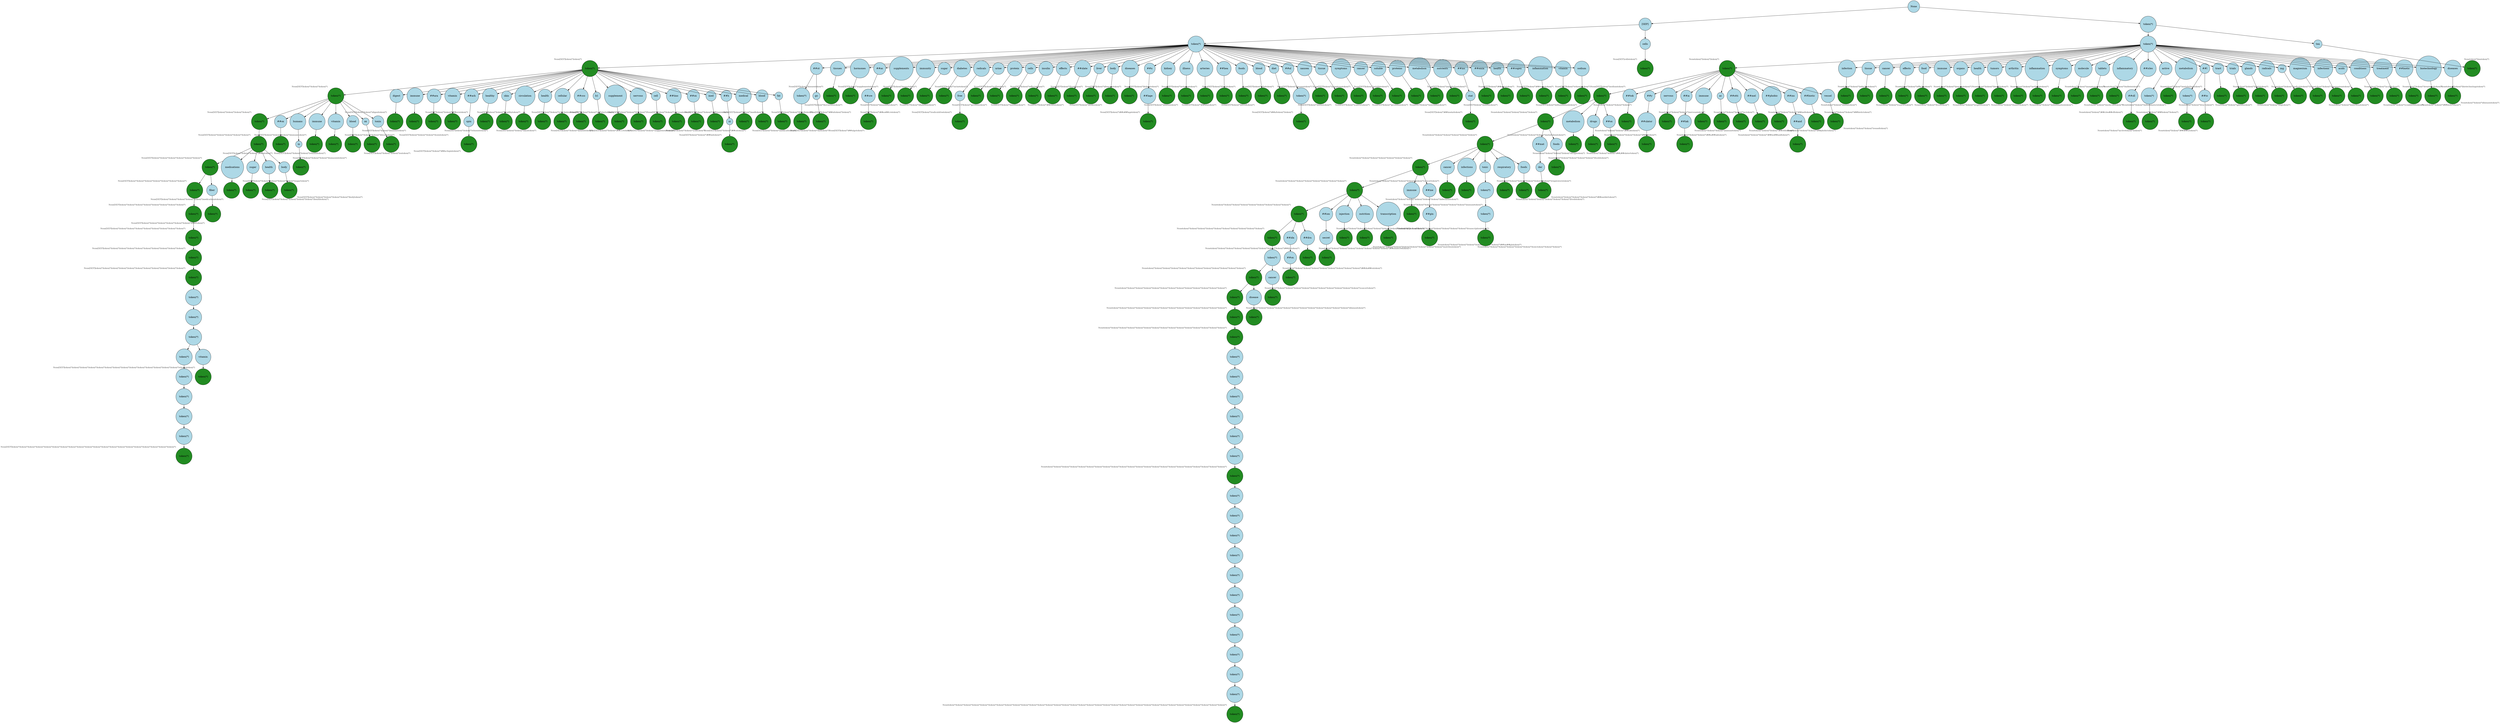 digraph {
graph [
  nodesep=0.25,
  ranksep=0.3,
  splines=line
];
node [
  style=filled,
  fillcolor=lightblue,
  shape=circle
];
edge [
  arrowsize=0.8,
  color=black
];

140327602279248 [
  label="None"
];
140330620810416 [
  label="[SEP]"
];
140330620802480 [
  label="token(*)"
];
140336317104336 [
  label="token(*)"
  xlabel=<<FONT COLOR="grey25" POINT-SIZE="12">None[SEP]token(*)token(*)</FONT>>
  fillcolor="forestgreen"
  color="black"
];
140331952672720 [
  label="token(*)"
  xlabel=<<FONT COLOR="grey25" POINT-SIZE="12">None[SEP]token(*)token(*)token(*)</FONT>>
  fillcolor="forestgreen"
  color="black"
];
140320522258064 [
  label="token(*)"
  xlabel=<<FONT COLOR="grey25" POINT-SIZE="12">None[SEP]token(*)token(*)token(*)token(*)</FONT>>
  fillcolor="forestgreen"
  color="black"
];
140320522257488 [
  label="token(*)"
  xlabel=<<FONT COLOR="grey25" POINT-SIZE="12">None[SEP]token(*)token(*)token(*)token(*)token(*)</FONT>>
  fillcolor="forestgreen"
  color="black"
];
140320523744656 [
  label="token(*)"
  xlabel=<<FONT COLOR="grey25" POINT-SIZE="12">None[SEP]token(*)token(*)token(*)token(*)token(*)token(*)</FONT>>
  fillcolor="forestgreen"
  color="black"
];
140320523744096 [
  label="token(*)"
  xlabel=<<FONT COLOR="grey25" POINT-SIZE="12">None[SEP]token(*)token(*)token(*)token(*)token(*)token(*)token(*)</FONT>>
  fillcolor="forestgreen"
  color="black"
];
140320523143600 [
  label="token(*)"
  xlabel=<<FONT COLOR="grey25" POINT-SIZE="12">None[SEP]token(*)token(*)token(*)token(*)token(*)token(*)token(*)token(*)</FONT>>
  fillcolor="forestgreen"
  color="black"
];
140320523143088 [
  label="token(*)"
  xlabel=<<FONT COLOR="grey25" POINT-SIZE="12">None[SEP]token(*)token(*)token(*)token(*)token(*)token(*)token(*)token(*)token(*)</FONT>>
  fillcolor="forestgreen"
  color="black"
];
140320522351888 [
  label="token(*)"
  xlabel=<<FONT COLOR="grey25" POINT-SIZE="12">None[SEP]token(*)token(*)token(*)token(*)token(*)token(*)token(*)token(*)token(*)token(*)</FONT>>
  fillcolor="forestgreen"
  color="black"
];
140320522351744 [
  label="token(*)"
  xlabel=<<FONT COLOR="grey25" POINT-SIZE="12">None[SEP]token(*)token(*)token(*)token(*)token(*)token(*)token(*)token(*)token(*)token(*)token(*)</FONT>>
  fillcolor="forestgreen"
  color="black"
];
140336316847632 [
  label="token(*)"
];
140320523625744 [
  label="token(*)"
];
140336313114928 [
  label="token(*)"
];
140336313108768 [
  label="token(*)"
];
140336317807664 [
  label="token(*)"
];
140336317806128 [
  label="token(*)"
];
140336318330320 [
  label="token(*)"
];
140336318332608 [
  label="token(*)"
];
140336182821136 [
  label="token(*)"
  xlabel=<<FONT COLOR="grey25" POINT-SIZE="12">None[SEP]token(*)token(*)token(*)token(*)token(*)token(*)token(*)token(*)token(*)token(*)token(*)token(*)token(*)token(*)token(*)token(*)token(*)token(*)token(*)token(*)</FONT>>
  fillcolor="forestgreen"
  color="black"
];
140336313113344 [
  label="vitamin"
];
140336317804400 [
  label="token(*)"
  xlabel=<<FONT COLOR="grey25" POINT-SIZE="12">None[SEP]token(*)token(*)token(*)token(*)token(*)token(*)token(*)token(*)token(*)token(*)token(*)token(*)token(*)token(*)vitamintoken(*)</FONT>>
  fillcolor="forestgreen"
  color="black"
];
140320523744544 [
  label="fiber"
];
140320523744432 [
  label="token(*)"
  xlabel=<<FONT COLOR="grey25" POINT-SIZE="12">None[SEP]token(*)token(*)token(*)token(*)token(*)token(*)fibertoken(*)</FONT>>
  fillcolor="forestgreen"
  color="black"
];
140320523744208 [
  label="medications"
];
140320523744320 [
  label="token(*)"
  xlabel=<<FONT COLOR="grey25" POINT-SIZE="12">None[SEP]token(*)token(*)token(*)token(*)token(*)medicationstoken(*)</FONT>>
  fillcolor="forestgreen"
  color="black"
];
140320522262192 [
  label="sugar"
];
140320523742080 [
  label="token(*)"
  xlabel=<<FONT COLOR="grey25" POINT-SIZE="12">None[SEP]token(*)token(*)token(*)token(*)token(*)sugartoken(*)</FONT>>
  fillcolor="forestgreen"
  color="black"
];
140320522261904 [
  label="health"
];
140320523742192 [
  label="token(*)"
  xlabel=<<FONT COLOR="grey25" POINT-SIZE="12">None[SEP]token(*)token(*)token(*)token(*)token(*)healthtoken(*)</FONT>>
  fillcolor="forestgreen"
  color="black"
];
140320522259504 [
  label="body"
];
140320523742304 [
  label="token(*)"
  xlabel=<<FONT COLOR="grey25" POINT-SIZE="12">None[SEP]token(*)token(*)token(*)token(*)token(*)bodytoken(*)</FONT>>
  fillcolor="forestgreen"
  color="black"
];
140331952675120 [
  label="##ox"
];
140320524106992 [
  label="token(*)"
  xlabel=<<FONT COLOR="grey25" POINT-SIZE="12">None[SEP]token(*)token(*)token(*)##oxtoken(*)</FONT>>
  fillcolor="forestgreen"
  color="black"
];
140331952674800 [
  label="humans"
];
140320524106896 [
  label="in"
];
140320524106800 [
  label="token(*)"
  xlabel=<<FONT COLOR="grey25" POINT-SIZE="12">None[SEP]token(*)token(*)token(*)humansintoken(*)</FONT>>
  fillcolor="forestgreen"
  color="black"
];
140331952684880 [
  label="immune"
];
140320524106704 [
  label="token(*)"
  xlabel=<<FONT COLOR="grey25" POINT-SIZE="12">None[SEP]token(*)token(*)token(*)immunetoken(*)</FONT>>
  fillcolor="forestgreen"
  color="black"
];
140320524103824 [
  label="vitamin"
];
140320524106608 [
  label="token(*)"
  xlabel=<<FONT COLOR="grey25" POINT-SIZE="12">None[SEP]token(*)token(*)token(*)vitamintoken(*)</FONT>>
  fillcolor="forestgreen"
  color="black"
];
140331952673680 [
  label="blood"
];
140320524102960 [
  label="token(*)"
  xlabel=<<FONT COLOR="grey25" POINT-SIZE="12">None[SEP]token(*)token(*)token(*)bloodtoken(*)</FONT>>
  fillcolor="forestgreen"
  color="black"
];
140331952676400 [
  label="ox"
];
140320524104688 [
  label="token(*)"
  xlabel=<<FONT COLOR="grey25" POINT-SIZE="12">None[SEP]token(*)token(*)token(*)oxtoken(*)</FONT>>
  fillcolor="forestgreen"
  color="black"
];
140331952669200 [
  label="toxin"
];
140320524106416 [
  label="token(*)"
  xlabel=<<FONT COLOR="grey25" POINT-SIZE="12">None[SEP]token(*)token(*)token(*)toxintoken(*)</FONT>>
  fillcolor="forestgreen"
  color="black"
];
140331952673200 [
  label="digest"
];
140331952672640 [
  label="token(*)"
  xlabel=<<FONT COLOR="grey25" POINT-SIZE="12">None[SEP]token(*)token(*)digesttoken(*)</FONT>>
  fillcolor="forestgreen"
  color="black"
];
140331952678720 [
  label="immune"
];
140331952669760 [
  label="token(*)"
  xlabel=<<FONT COLOR="grey25" POINT-SIZE="12">None[SEP]token(*)token(*)immunetoken(*)</FONT>>
  fillcolor="forestgreen"
  color="black"
];
140331952671840 [
  label="##ara"
];
140331952677760 [
  label="token(*)"
  xlabel=<<FONT COLOR="grey25" POINT-SIZE="12">None[SEP]token(*)token(*)##aratoken(*)</FONT>>
  fillcolor="forestgreen"
  color="black"
];
140331952670480 [
  label="vitamin"
];
140320524104784 [
  label="token(*)"
  xlabel=<<FONT COLOR="grey25" POINT-SIZE="12">None[SEP]token(*)token(*)vitamintoken(*)</FONT>>
  fillcolor="forestgreen"
  color="black"
];
140331952681120 [
  label="##ach"
];
140331952675920 [
  label="spin"
];
140320524091824 [
  label="token(*)"
  xlabel=<<FONT COLOR="grey25" POINT-SIZE="12">None[SEP]token(*)token(*)##achspintoken(*)</FONT>>
  fillcolor="forestgreen"
  color="black"
];
140331952669680 [
  label="healthy"
];
140320524092016 [
  label="token(*)"
  xlabel=<<FONT COLOR="grey25" POINT-SIZE="12">None[SEP]token(*)token(*)healthytoken(*)</FONT>>
  fillcolor="forestgreen"
  color="black"
];
140331952677360 [
  label="skin"
];
140331952671600 [
  label="token(*)"
  xlabel=<<FONT COLOR="grey25" POINT-SIZE="12">None[SEP]token(*)token(*)skintoken(*)</FONT>>
  fillcolor="forestgreen"
  color="black"
];
140331952682320 [
  label="circulation"
];
140320524103632 [
  label="token(*)"
  xlabel=<<FONT COLOR="grey25" POINT-SIZE="12">None[SEP]token(*)token(*)circulationtoken(*)</FONT>>
  fillcolor="forestgreen"
  color="black"
];
140331952684320 [
  label="health"
];
140331952676960 [
  label="token(*)"
  xlabel=<<FONT COLOR="grey25" POINT-SIZE="12">None[SEP]token(*)token(*)healthtoken(*)</FONT>>
  fillcolor="forestgreen"
  color="black"
];
140331952680880 [
  label="cellular"
];
140320524104880 [
  label="token(*)"
  xlabel=<<FONT COLOR="grey25" POINT-SIZE="12">None[SEP]token(*)token(*)cellulartoken(*)</FONT>>
  fillcolor="forestgreen"
  color="black"
];
140331952681200 [
  label="##cco"
];
140331952681440 [
  label="token(*)"
  xlabel=<<FONT COLOR="grey25" POINT-SIZE="12">None[SEP]token(*)token(*)##ccotoken(*)</FONT>>
  fillcolor="forestgreen"
  color="black"
];
140331952684560 [
  label="b1"
];
140331952677280 [
  label="token(*)"
  xlabel=<<FONT COLOR="grey25" POINT-SIZE="12">None[SEP]token(*)token(*)b1token(*)</FONT>>
  fillcolor="forestgreen"
  color="black"
];
140331952669920 [
  label="supplement"
];
140320524102480 [
  label="token(*)"
  xlabel=<<FONT COLOR="grey25" POINT-SIZE="12">None[SEP]token(*)token(*)supplementtoken(*)</FONT>>
  fillcolor="forestgreen"
  color="black"
];
140331952683920 [
  label="nervous"
];
140320524105744 [
  label="token(*)"
  xlabel=<<FONT COLOR="grey25" POINT-SIZE="12">None[SEP]token(*)token(*)nervoustoken(*)</FONT>>
  fillcolor="forestgreen"
  color="black"
];
140331952683120 [
  label="cell"
];
140331952676560 [
  label="token(*)"
  xlabel=<<FONT COLOR="grey25" POINT-SIZE="12">None[SEP]token(*)token(*)celltoken(*)</FONT>>
  fillcolor="forestgreen"
  color="black"
];
140331952675600 [
  label="##tino"
];
140331952684240 [
  label="token(*)"
  xlabel=<<FONT COLOR="grey25" POINT-SIZE="12">None[SEP]token(*)token(*)##tinotoken(*)</FONT>>
  fillcolor="forestgreen"
  color="black"
];
140331952668720 [
  label="##ox"
];
140331952682880 [
  label="token(*)"
  xlabel=<<FONT COLOR="grey25" POINT-SIZE="12">None[SEP]token(*)token(*)##oxtoken(*)</FONT>>
  fillcolor="forestgreen"
  color="black"
];
140331952682560 [
  label="med"
];
140331952674320 [
  label="token(*)"
  xlabel=<<FONT COLOR="grey25" POINT-SIZE="12">None[SEP]token(*)token(*)medtoken(*)</FONT>>
  fillcolor="forestgreen"
  color="black"
];
140331952673600 [
  label="##h"
];
140331952670800 [
  label="ni"
];
140331952673440 [
  label="token(*)"
  xlabel=<<FONT COLOR="grey25" POINT-SIZE="12">None[SEP]token(*)token(*)##hnitoken(*)</FONT>>
  fillcolor="forestgreen"
  color="black"
];
140331952682720 [
  label="medical"
];
140320524106128 [
  label="token(*)"
  xlabel=<<FONT COLOR="grey25" POINT-SIZE="12">None[SEP]token(*)token(*)medicaltoken(*)</FONT>>
  fillcolor="forestgreen"
  color="black"
];
140331952674560 [
  label="blood"
];
140331952681280 [
  label="token(*)"
  xlabel=<<FONT COLOR="grey25" POINT-SIZE="12">None[SEP]token(*)token(*)bloodtoken(*)</FONT>>
  fillcolor="forestgreen"
  color="black"
];
140331952680640 [
  label="fat"
];
140331952672160 [
  label="token(*)"
  xlabel=<<FONT COLOR="grey25" POINT-SIZE="12">None[SEP]token(*)token(*)fattoken(*)</FONT>>
  fillcolor="forestgreen"
  color="black"
];
140331950650032 [
  label="##ut"
];
140331952678240 [
  label="token(*)"
];
140331952668800 [
  label="token(*)"
  xlabel=<<FONT COLOR="grey25" POINT-SIZE="12">None[SEP]token(*)##uttoken(*)token(*)</FONT>>
  fillcolor="forestgreen"
  color="black"
];
140331950644528 [
  label="go"
];
140331952679440 [
  label="token(*)"
  xlabel=<<FONT COLOR="grey25" POINT-SIZE="12">None[SEP]token(*)##utgotoken(*)</FONT>>
  fillcolor="forestgreen"
  color="black"
];
140331952680960 [
  label="tissues"
];
140331952673360 [
  label="token(*)"
  xlabel=<<FONT COLOR="grey25" POINT-SIZE="12">None[SEP]token(*)tissuestoken(*)</FONT>>
  fillcolor="forestgreen"
  color="black"
];
140331952684000 [
  label="hormones"
];
140331952671520 [
  label="token(*)"
  xlabel=<<FONT COLOR="grey25" POINT-SIZE="12">None[SEP]token(*)hormonestoken(*)</FONT>>
  fillcolor="forestgreen"
  color="black"
];
140331950650096 [
  label="##as"
];
140331952681600 [
  label="##cre"
];
140331952681040 [
  label="token(*)"
  xlabel=<<FONT COLOR="grey25" POINT-SIZE="12">None[SEP]token(*)##as##cretoken(*)</FONT>>
  fillcolor="forestgreen"
  color="black"
];
140331952679680 [
  label="supplements"
];
140331952682160 [
  label="token(*)"
  xlabel=<<FONT COLOR="grey25" POINT-SIZE="12">None[SEP]token(*)supplementstoken(*)</FONT>>
  fillcolor="forestgreen"
  color="black"
];
140331952675040 [
  label="immunity"
];
140331952684160 [
  label="token(*)"
  xlabel=<<FONT COLOR="grey25" POINT-SIZE="12">None[SEP]token(*)immunitytoken(*)</FONT>>
  fillcolor="forestgreen"
  color="black"
];
140331950652784 [
  label="sugar"
];
140331952670880 [
  label="token(*)"
  xlabel=<<FONT COLOR="grey25" POINT-SIZE="12">None[SEP]token(*)sugartoken(*)</FONT>>
  fillcolor="forestgreen"
  color="black"
];
140331952680080 [
  label="diabetes"
];
140331952669840 [
  label="token(*)"
  xlabel=<<FONT COLOR="grey25" POINT-SIZE="12">None[SEP]token(*)diabetestoken(*)</FONT>>
  fillcolor="forestgreen"
  color="black"
];
140331952684480 [
  label="radicals"
];
140331952675520 [
  label="free"
];
140331952674160 [
  label="token(*)"
  xlabel=<<FONT COLOR="grey25" POINT-SIZE="12">None[SEP]token(*)radicalsfreetoken(*)</FONT>>
  fillcolor="forestgreen"
  color="black"
];
140331950640560 [
  label="urine"
];
140331952668880 [
  label="token(*)"
  xlabel=<<FONT COLOR="grey25" POINT-SIZE="12">None[SEP]token(*)urinetoken(*)</FONT>>
  fillcolor="forestgreen"
  color="black"
];
140331952684080 [
  label="protein"
];
140331952672240 [
  label="token(*)"
  xlabel=<<FONT COLOR="grey25" POINT-SIZE="12">None[SEP]token(*)proteintoken(*)</FONT>>
  fillcolor="forestgreen"
  color="black"
];
140331950646192 [
  label="cells"
];
140331952671120 [
  label="token(*)"
  xlabel=<<FONT COLOR="grey25" POINT-SIZE="12">None[SEP]token(*)cellstoken(*)</FONT>>
  fillcolor="forestgreen"
  color="black"
];
140331952678480 [
  label="insulin"
];
140331952680480 [
  label="token(*)"
  xlabel=<<FONT COLOR="grey25" POINT-SIZE="12">None[SEP]token(*)insulintoken(*)</FONT>>
  fillcolor="forestgreen"
  color="black"
];
140331952683760 [
  label="effects"
];
140331952673040 [
  label="token(*)"
  xlabel=<<FONT COLOR="grey25" POINT-SIZE="12">None[SEP]token(*)effectstoken(*)</FONT>>
  fillcolor="forestgreen"
  color="black"
];
140331952676880 [
  label="##olate"
];
140331952682480 [
  label="token(*)"
  xlabel=<<FONT COLOR="grey25" POINT-SIZE="12">None[SEP]token(*)##olatetoken(*)</FONT>>
  fillcolor="forestgreen"
  color="black"
];
140331951574960 [
  label="liver"
];
140331952672400 [
  label="token(*)"
  xlabel=<<FONT COLOR="grey25" POINT-SIZE="12">None[SEP]token(*)livertoken(*)</FONT>>
  fillcolor="forestgreen"
  color="black"
];
140331951571056 [
  label="body"
];
140331952673280 [
  label="token(*)"
  xlabel=<<FONT COLOR="grey25" POINT-SIZE="12">None[SEP]token(*)bodytoken(*)</FONT>>
  fillcolor="forestgreen"
  color="black"
];
140331952669520 [
  label="diseases"
];
140331952674880 [
  label="token(*)"
  xlabel=<<FONT COLOR="grey25" POINT-SIZE="12">None[SEP]token(*)diseasestoken(*)</FONT>>
  fillcolor="forestgreen"
  color="black"
];
140331951574576 [
  label="##n"
];
140331952670320 [
  label="##lage"
];
140331952676080 [
  label="token(*)"
  xlabel=<<FONT COLOR="grey25" POINT-SIZE="12">None[SEP]token(*)##n##lagetoken(*)</FONT>>
  fillcolor="forestgreen"
  color="black"
];
140331951576624 [
  label="kidney"
];
140331952680560 [
  label="token(*)"
  xlabel=<<FONT COLOR="grey25" POINT-SIZE="12">None[SEP]token(*)kidneytoken(*)</FONT>>
  fillcolor="forestgreen"
  color="black"
];
140331952681680 [
  label="illness"
];
140331952673840 [
  label="token(*)"
  xlabel=<<FONT COLOR="grey25" POINT-SIZE="12">None[SEP]token(*)illnesstoken(*)</FONT>>
  fillcolor="forestgreen"
  color="black"
];
140331952670400 [
  label="arteries"
];
140331952684960 [
  label="token(*)"
  xlabel=<<FONT COLOR="grey25" POINT-SIZE="12">None[SEP]token(*)arteriestoken(*)</FONT>>
  fillcolor="forestgreen"
  color="black"
];
140331951586032 [
  label="##hea"
];
140331952680800 [
  label="token(*)"
  xlabel=<<FONT COLOR="grey25" POINT-SIZE="12">None[SEP]token(*)##heatoken(*)</FONT>>
  fillcolor="forestgreen"
  color="black"
];
140331951576752 [
  label="foods"
];
140331952683040 [
  label="token(*)"
  xlabel=<<FONT COLOR="grey25" POINT-SIZE="12">None[SEP]token(*)foodstoken(*)</FONT>>
  fillcolor="forestgreen"
  color="black"
];
140331951574448 [
  label="blood"
];
140331952676240 [
  label="token(*)"
  xlabel=<<FONT COLOR="grey25" POINT-SIZE="12">None[SEP]token(*)bloodtoken(*)</FONT>>
  fillcolor="forestgreen"
  color="black"
];
140331951576816 [
  label="diet"
];
140331952678880 [
  label="token(*)"
  xlabel=<<FONT COLOR="grey25" POINT-SIZE="12">None[SEP]token(*)diettoken(*)</FONT>>
  fillcolor="forestgreen"
  color="black"
];
140331951571184 [
  label="##al"
];
140331952671200 [
  label="token(*)"
];
140331952683360 [
  label="token(*)"
  xlabel=<<FONT COLOR="grey25" POINT-SIZE="12">None[SEP]token(*)##altoken(*)token(*)</FONT>>
  fillcolor="forestgreen"
  color="black"
];
140331951582704 [
  label="nausea"
];
140331952670240 [
  label="token(*)"
  xlabel=<<FONT COLOR="grey25" POINT-SIZE="12">None[SEP]token(*)nauseatoken(*)</FONT>>
  fillcolor="forestgreen"
  color="black"
];
140331951585200 [
  label="tissue"
];
140331952683280 [
  label="token(*)"
  xlabel=<<FONT COLOR="grey25" POINT-SIZE="12">None[SEP]token(*)tissuetoken(*)</FONT>>
  fillcolor="forestgreen"
  color="black"
];
140331952677920 [
  label="symptoms"
];
140331952681360 [
  label="token(*)"
  xlabel=<<FONT COLOR="grey25" POINT-SIZE="12">None[SEP]token(*)symptomstoken(*)</FONT>>
  fillcolor="forestgreen"
  color="black"
];
140331951572656 [
  label="cancer"
];
140331952672800 [
  label="token(*)"
  xlabel=<<FONT COLOR="grey25" POINT-SIZE="12">None[SEP]token(*)cancertoken(*)</FONT>>
  fillcolor="forestgreen"
  color="black"
];
140331952683840 [
  label="soluble"
];
140331952676640 [
  label="token(*)"
  xlabel=<<FONT COLOR="grey25" POINT-SIZE="12">None[SEP]token(*)solubletoken(*)</FONT>>
  fillcolor="forestgreen"
  color="black"
];
140331952671680 [
  label="proteins"
];
140331952680720 [
  label="token(*)"
  xlabel=<<FONT COLOR="grey25" POINT-SIZE="12">None[SEP]token(*)proteinstoken(*)</FONT>>
  fillcolor="forestgreen"
  color="black"
];
140331952682000 [
  label="metabolism"
];
140331952680320 [
  label="token(*)"
  xlabel=<<FONT COLOR="grey25" POINT-SIZE="12">None[SEP]token(*)metabolismtoken(*)</FONT>>
  fillcolor="forestgreen"
  color="black"
];
140331952674480 [
  label="nutrients"
];
140331952671360 [
  label="token(*)"
  xlabel=<<FONT COLOR="grey25" POINT-SIZE="12">None[SEP]token(*)nutrientstoken(*)</FONT>>
  fillcolor="forestgreen"
  color="black"
];
140331951586544 [
  label="##ins"
];
140331952682240 [
  label="stat"
];
140331952679120 [
  label="token(*)"
  xlabel=<<FONT COLOR="grey25" POINT-SIZE="12">None[SEP]token(*)##insstattoken(*)</FONT>>
  fillcolor="forestgreen"
  color="black"
];
140331951581104 [
  label="##emia"
];
140331952682960 [
  label="token(*)"
  xlabel=<<FONT COLOR="grey25" POINT-SIZE="12">None[SEP]token(*)##emiatoken(*)</FONT>>
  fillcolor="forestgreen"
  color="black"
];
140331951576880 [
  label="health"
];
140331952677680 [
  label="token(*)"
  xlabel=<<FONT COLOR="grey25" POINT-SIZE="12">None[SEP]token(*)healthtoken(*)</FONT>>
  fillcolor="forestgreen"
  color="black"
];
140331952673120 [
  label="##rogen"
];
140331952670720 [
  label="token(*)"
  xlabel=<<FONT COLOR="grey25" POINT-SIZE="12">None[SEP]token(*)##rogentoken(*)</FONT>>
  fillcolor="forestgreen"
  color="black"
];
140331952677120 [
  label="inflammation"
];
140331952672560 [
  label="token(*)"
  xlabel=<<FONT COLOR="grey25" POINT-SIZE="12">None[SEP]token(*)inflammationtoken(*)</FONT>>
  fillcolor="forestgreen"
  color="black"
];
140331952677040 [
  label="vitamin"
];
140331952676320 [
  label="token(*)"
  xlabel=<<FONT COLOR="grey25" POINT-SIZE="12">None[SEP]token(*)vitamintoken(*)</FONT>>
  fillcolor="forestgreen"
  color="black"
];
140331951579824 [
  label="sodium"
];
140331952678000 [
  label="token(*)"
  xlabel=<<FONT COLOR="grey25" POINT-SIZE="12">None[SEP]token(*)sodiumtoken(*)</FONT>>
  fillcolor="forestgreen"
  color="black"
];
140331951576240 [
  label="cells"
];
140331951586736 [
  label="token(*)"
  xlabel=<<FONT COLOR="grey25" POINT-SIZE="12">None[SEP]cellstoken(*)</FONT>>
  fillcolor="forestgreen"
  color="black"
];
140331951579120 [
  label="token(*)"
];
140331951581232 [
  label="token(*)"
];
140331952679040 [
  label="token(*)"
  xlabel=<<FONT COLOR="grey25" POINT-SIZE="12">Nonetoken(*)token(*)token(*)</FONT>>
  fillcolor="forestgreen"
  color="black"
];
140331952671440 [
  label="token(*)"
  xlabel=<<FONT COLOR="grey25" POINT-SIZE="12">Nonetoken(*)token(*)token(*)token(*)</FONT>>
  fillcolor="forestgreen"
  color="black"
];
140320524106032 [
  label="token(*)"
  xlabel=<<FONT COLOR="grey25" POINT-SIZE="12">Nonetoken(*)token(*)token(*)token(*)token(*)</FONT>>
  fillcolor="forestgreen"
  color="black"
];
140320524105456 [
  label="token(*)"
  xlabel=<<FONT COLOR="grey25" POINT-SIZE="12">Nonetoken(*)token(*)token(*)token(*)token(*)token(*)</FONT>>
  fillcolor="forestgreen"
  color="black"
];
140320523742528 [
  label="token(*)"
  xlabel=<<FONT COLOR="grey25" POINT-SIZE="12">Nonetoken(*)token(*)token(*)token(*)token(*)token(*)token(*)</FONT>>
  fillcolor="forestgreen"
  color="black"
];
140320523742640 [
  label="token(*)"
  xlabel=<<FONT COLOR="grey25" POINT-SIZE="12">Nonetoken(*)token(*)token(*)token(*)token(*)token(*)token(*)token(*)</FONT>>
  fillcolor="forestgreen"
  color="black"
];
140336182770096 [
  label="token(*)"
  xlabel=<<FONT COLOR="grey25" POINT-SIZE="12">Nonetoken(*)token(*)token(*)token(*)token(*)token(*)token(*)token(*)token(*)</FONT>>
  fillcolor="forestgreen"
  color="black"
];
140336182765232 [
  label="token(*)"
  xlabel=<<FONT COLOR="grey25" POINT-SIZE="12">Nonetoken(*)token(*)token(*)token(*)token(*)token(*)token(*)token(*)token(*)token(*)</FONT>>
  fillcolor="forestgreen"
  color="black"
];
140320522348288 [
  label="token(*)"
];
140320522348432 [
  label="token(*)"
  xlabel=<<FONT COLOR="grey25" POINT-SIZE="12">Nonetoken(*)token(*)token(*)token(*)token(*)token(*)token(*)token(*)token(*)token(*)token(*)token(*)</FONT>>
  fillcolor="forestgreen"
  color="black"
];
140320523619344 [
  label="token(*)"
  xlabel=<<FONT COLOR="grey25" POINT-SIZE="12">Nonetoken(*)token(*)token(*)token(*)token(*)token(*)token(*)token(*)token(*)token(*)token(*)token(*)token(*)</FONT>>
  fillcolor="forestgreen"
  color="black"
];
140320523620624 [
  label="token(*)"
  xlabel=<<FONT COLOR="grey25" POINT-SIZE="12">Nonetoken(*)token(*)token(*)token(*)token(*)token(*)token(*)token(*)token(*)token(*)token(*)token(*)token(*)token(*)</FONT>>
  fillcolor="forestgreen"
  color="black"
];
140336313115280 [
  label="token(*)"
  xlabel=<<FONT COLOR="grey25" POINT-SIZE="12">Nonetoken(*)token(*)token(*)token(*)token(*)token(*)token(*)token(*)token(*)token(*)token(*)token(*)token(*)token(*)token(*)</FONT>>
  fillcolor="forestgreen"
  color="black"
];
140336313110704 [
  label="token(*)"
];
140336317801520 [
  label="token(*)"
];
140336317807088 [
  label="token(*)"
];
140320522708784 [
  label="token(*)"
];
140320522712528 [
  label="token(*)"
];
140336182821360 [
  label="token(*)"
];
140336182823600 [
  label="token(*)"
  xlabel=<<FONT COLOR="grey25" POINT-SIZE="12">Nonetoken(*)token(*)token(*)token(*)token(*)token(*)token(*)token(*)token(*)token(*)token(*)token(*)token(*)token(*)token(*)token(*)token(*)token(*)token(*)token(*)token(*)token(*)</FONT>>
  fillcolor="forestgreen"
  color="black"
];
140320535693712 [
  label="token(*)"
];
140320535697552 [
  label="token(*)"
];
140336318427952 [
  label="token(*)"
];
140336318424368 [
  label="token(*)"
];
140320524789632 [
  label="token(*)"
];
140320524792624 [
  label="token(*)"
];
140320528125072 [
  label="token(*)"
];
140320528128528 [
  label="token(*)"
];
140336313033072 [
  label="token(*)"
];
140336313030336 [
  label="token(*)"
];
140333233552112 [
  label="token(*)"
];
140333233553072 [
  label="token(*)"
  xlabel=<<FONT COLOR="grey25" POINT-SIZE="12">Nonetoken(*)token(*)token(*)token(*)token(*)token(*)token(*)token(*)token(*)token(*)token(*)token(*)token(*)token(*)token(*)token(*)token(*)token(*)token(*)token(*)token(*)token(*)token(*)token(*)token(*)token(*)token(*)token(*)token(*)token(*)token(*)token(*)token(*)token(*)</FONT>>
  fillcolor="forestgreen"
  color="black"
];
140320523621264 [
  label="disease"
];
140320523625584 [
  label="token(*)"
  xlabel=<<FONT COLOR="grey25" POINT-SIZE="12">Nonetoken(*)token(*)token(*)token(*)token(*)token(*)token(*)token(*)token(*)token(*)token(*)token(*)diseasetoken(*)</FONT>>
  fillcolor="forestgreen"
  color="black"
];
140320522348576 [
  label="cancer"
];
140320523628144 [
  label="token(*)"
  xlabel=<<FONT COLOR="grey25" POINT-SIZE="12">Nonetoken(*)token(*)token(*)token(*)token(*)token(*)token(*)token(*)token(*)token(*)token(*)cancertoken(*)</FONT>>
  fillcolor="forestgreen"
  color="black"
];
140336182693808 [
  label="##ida"
];
140336182693552 [
  label="##ox"
];
140320522348720 [
  label="token(*)"
  xlabel=<<FONT COLOR="grey25" POINT-SIZE="12">Nonetoken(*)token(*)token(*)token(*)token(*)token(*)token(*)token(*)token(*)##ida##oxtoken(*)</FONT>>
  fillcolor="forestgreen"
  color="black"
];
140336182703280 [
  label="##dra"
];
140320522348864 [
  label="token(*)"
  xlabel=<<FONT COLOR="grey25" POINT-SIZE="12">Nonetoken(*)token(*)token(*)token(*)token(*)token(*)token(*)token(*)token(*)##dratoken(*)</FONT>>
  fillcolor="forestgreen"
  color="black"
];
140336182694576 [
  label="##ion"
];
140336182694960 [
  label="secret"
];
140336182701104 [
  label="token(*)"
  xlabel=<<FONT COLOR="grey25" POINT-SIZE="12">Nonetoken(*)token(*)token(*)token(*)token(*)token(*)token(*)token(*)##ionsecrettoken(*)</FONT>>
  fillcolor="forestgreen"
  color="black"
];
140336182698416 [
  label="injection"
];
140336182691376 [
  label="token(*)"
  xlabel=<<FONT COLOR="grey25" POINT-SIZE="12">Nonetoken(*)token(*)token(*)token(*)token(*)token(*)token(*)token(*)injectiontoken(*)</FONT>>
  fillcolor="forestgreen"
  color="black"
];
140336182696880 [
  label="nutrition"
];
140336182693040 [
  label="token(*)"
  xlabel=<<FONT COLOR="grey25" POINT-SIZE="12">Nonetoken(*)token(*)token(*)token(*)token(*)token(*)token(*)token(*)nutritiontoken(*)</FONT>>
  fillcolor="forestgreen"
  color="black"
];
140336182699312 [
  label="transcription"
];
140320522349008 [
  label="token(*)"
  xlabel=<<FONT COLOR="grey25" POINT-SIZE="12">Nonetoken(*)token(*)token(*)token(*)token(*)token(*)token(*)token(*)transcriptiontoken(*)</FONT>>
  fillcolor="forestgreen"
  color="black"
];
140320523742752 [
  label="immune"
];
140336182695600 [
  label="token(*)"
  xlabel=<<FONT COLOR="grey25" POINT-SIZE="12">Nonetoken(*)token(*)token(*)token(*)token(*)token(*)token(*)immunetoken(*)</FONT>>
  fillcolor="forestgreen"
  color="black"
];
140320523742976 [
  label="##ine"
];
140320523743088 [
  label="##gin"
];
140336182704048 [
  label="token(*)"
  xlabel=<<FONT COLOR="grey25" POINT-SIZE="12">Nonetoken(*)token(*)token(*)token(*)token(*)token(*)token(*)##ine##gintoken(*)</FONT>>
  fillcolor="forestgreen"
  color="black"
];
140320523742864 [
  label="cancer"
];
140320523743984 [
  label="token(*)"
  xlabel=<<FONT COLOR="grey25" POINT-SIZE="12">Nonetoken(*)token(*)token(*)token(*)token(*)token(*)cancertoken(*)</FONT>>
  fillcolor="forestgreen"
  color="black"
];
140320523743872 [
  label="infections"
];
140320523743760 [
  label="token(*)"
  xlabel=<<FONT COLOR="grey25" POINT-SIZE="12">Nonetoken(*)token(*)token(*)token(*)token(*)token(*)infectionstoken(*)</FONT>>
  fillcolor="forestgreen"
  color="black"
];
140320523743648 [
  label="toxic"
];
140320523743536 [
  label="token(*)"
];
140336182700464 [
  label="token(*)"
];
140336182698032 [
  label="token(*)"
  xlabel=<<FONT COLOR="grey25" POINT-SIZE="12">Nonetoken(*)token(*)token(*)token(*)token(*)token(*)toxictoken(*)token(*)token(*)</FONT>>
  fillcolor="forestgreen"
  color="black"
];
140320523743424 [
  label="respiratory"
];
140320523743312 [
  label="token(*)"
  xlabel=<<FONT COLOR="grey25" POINT-SIZE="12">Nonetoken(*)token(*)token(*)token(*)token(*)token(*)respiratorytoken(*)</FONT>>
  fillcolor="forestgreen"
  color="black"
];
140320523743200 [
  label="foods"
];
140320523745104 [
  label="token(*)"
  xlabel=<<FONT COLOR="grey25" POINT-SIZE="12">Nonetoken(*)token(*)token(*)token(*)token(*)token(*)foodstoken(*)</FONT>>
  fillcolor="forestgreen"
  color="black"
];
140320524103344 [
  label="##mat"
];
140320524106512 [
  label="der"
];
140320523744880 [
  label="token(*)"
  xlabel=<<FONT COLOR="grey25" POINT-SIZE="12">Nonetoken(*)token(*)token(*)token(*)token(*)##matdertoken(*)</FONT>>
  fillcolor="forestgreen"
  color="black"
];
140320524104976 [
  label="foods"
];
140320523744992 [
  label="token(*)"
  xlabel=<<FONT COLOR="grey25" POINT-SIZE="12">Nonetoken(*)token(*)token(*)token(*)token(*)foodstoken(*)</FONT>>
  fillcolor="forestgreen"
  color="black"
];
140320524104208 [
  label="metabolism"
];
140320524104592 [
  label="token(*)"
  xlabel=<<FONT COLOR="grey25" POINT-SIZE="12">Nonetoken(*)token(*)token(*)token(*)metabolismtoken(*)</FONT>>
  fillcolor="forestgreen"
  color="black"
];
140320524104400 [
  label="drugs"
];
140320524102864 [
  label="token(*)"
  xlabel=<<FONT COLOR="grey25" POINT-SIZE="12">Nonetoken(*)token(*)token(*)token(*)drugstoken(*)</FONT>>
  fillcolor="forestgreen"
  color="black"
];
140320524102768 [
  label="##ox"
];
140320524105840 [
  label="token(*)"
  xlabel=<<FONT COLOR="grey25" POINT-SIZE="12">Nonetoken(*)token(*)token(*)token(*)##oxtoken(*)</FONT>>
  fillcolor="forestgreen"
  color="black"
];
140331952669120 [
  label="##tok"
];
140320524106224 [
  label="token(*)"
  xlabel=<<FONT COLOR="grey25" POINT-SIZE="12">Nonetoken(*)token(*)token(*)##toktoken(*)</FONT>>
  fillcolor="forestgreen"
  color="black"
];
140331952675440 [
  label="##y"
];
140331952681760 [
  label="##ulator"
];
140320524104496 [
  label="token(*)"
  xlabel=<<FONT COLOR="grey25" POINT-SIZE="12">Nonetoken(*)token(*)token(*)##y##ulatortoken(*)</FONT>>
  fillcolor="forestgreen"
  color="black"
];
140331952678800 [
  label="nervous"
];
140320524106320 [
  label="token(*)"
  xlabel=<<FONT COLOR="grey25" POINT-SIZE="12">Nonetoken(*)token(*)token(*)nervoustoken(*)</FONT>>
  fillcolor="forestgreen"
  color="black"
];
140331952677520 [
  label="##ia"
];
140331952679360 [
  label="##lak"
];
140320524105936 [
  label="token(*)"
  xlabel=<<FONT COLOR="grey25" POINT-SIZE="12">Nonetoken(*)token(*)token(*)##ia##laktoken(*)</FONT>>
  fillcolor="forestgreen"
  color="black"
];
140331952684640 [
  label="immune"
];
140320524105264 [
  label="token(*)"
  xlabel=<<FONT COLOR="grey25" POINT-SIZE="12">Nonetoken(*)token(*)token(*)immunetoken(*)</FONT>>
  fillcolor="forestgreen"
  color="black"
];
140331952679920 [
  label="ac"
];
140331952683440 [
  label="token(*)"
  xlabel=<<FONT COLOR="grey25" POINT-SIZE="12">Nonetoken(*)token(*)token(*)actoken(*)</FONT>>
  fillcolor="forestgreen"
  color="black"
];
140331952680000 [
  label="##otti"
];
140320524107088 [
  label="token(*)"
  xlabel=<<FONT COLOR="grey25" POINT-SIZE="12">Nonetoken(*)token(*)token(*)##ottitoken(*)</FONT>>
  fillcolor="forestgreen"
  color="black"
];
140331952674720 [
  label="##mel"
];
140320524107184 [
  label="token(*)"
  xlabel=<<FONT COLOR="grey25" POINT-SIZE="12">Nonetoken(*)token(*)token(*)##meltoken(*)</FONT>>
  fillcolor="forestgreen"
  color="black"
];
140331952669360 [
  label="##phobic"
];
140320524107280 [
  label="token(*)"
  xlabel=<<FONT COLOR="grey25" POINT-SIZE="12">Nonetoken(*)token(*)token(*)##phobictoken(*)</FONT>>
  fillcolor="forestgreen"
  color="black"
];
140331952679840 [
  label="##ins"
];
140331952669600 [
  label="##and"
];
140320524107376 [
  label="token(*)"
  xlabel=<<FONT COLOR="grey25" POINT-SIZE="12">Nonetoken(*)token(*)token(*)##ins##andtoken(*)</FONT>>
  fillcolor="forestgreen"
  color="black"
];
140331952676720 [
  label="##biotic"
];
140320524107472 [
  label="token(*)"
  xlabel=<<FONT COLOR="grey25" POINT-SIZE="12">Nonetoken(*)token(*)token(*)##biotictoken(*)</FONT>>
  fillcolor="forestgreen"
  color="black"
];
140331952684800 [
  label="vessel"
];
140320524107568 [
  label="token(*)"
  xlabel=<<FONT COLOR="grey25" POINT-SIZE="12">Nonetoken(*)token(*)token(*)vesseltoken(*)</FONT>>
  fillcolor="forestgreen"
  color="black"
];
140331952671920 [
  label="infection"
];
140331952671760 [
  label="token(*)"
  xlabel=<<FONT COLOR="grey25" POINT-SIZE="12">Nonetoken(*)token(*)infectiontoken(*)</FONT>>
  fillcolor="forestgreen"
  color="black"
];
140331952683520 [
  label="tissue"
];
140331952680240 [
  label="token(*)"
  xlabel=<<FONT COLOR="grey25" POINT-SIZE="12">Nonetoken(*)token(*)tissuetoken(*)</FONT>>
  fillcolor="forestgreen"
  color="black"
];
140331952678320 [
  label="cancer"
];
140331952684720 [
  label="token(*)"
  xlabel=<<FONT COLOR="grey25" POINT-SIZE="12">Nonetoken(*)token(*)cancertoken(*)</FONT>>
  fillcolor="forestgreen"
  color="black"
];
140331952678080 [
  label="effects"
];
140331952677200 [
  label="token(*)"
  xlabel=<<FONT COLOR="grey25" POINT-SIZE="12">Nonetoken(*)token(*)effectstoken(*)</FONT>>
  fillcolor="forestgreen"
  color="black"
];
140331952677840 [
  label="food"
];
140331952677440 [
  label="token(*)"
  xlabel=<<FONT COLOR="grey25" POINT-SIZE="12">Nonetoken(*)token(*)foodtoken(*)</FONT>>
  fillcolor="forestgreen"
  color="black"
];
140331952674240 [
  label="immune"
];
140331952672880 [
  label="token(*)"
  xlabel=<<FONT COLOR="grey25" POINT-SIZE="12">Nonetoken(*)token(*)immunetoken(*)</FONT>>
  fillcolor="forestgreen"
  color="black"
];
140331952671280 [
  label="organs"
];
140331952679760 [
  label="token(*)"
  xlabel=<<FONT COLOR="grey25" POINT-SIZE="12">Nonetoken(*)token(*)organstoken(*)</FONT>>
  fillcolor="forestgreen"
  color="black"
];
140331952679280 [
  label="health"
];
140331952675760 [
  label="token(*)"
  xlabel=<<FONT COLOR="grey25" POINT-SIZE="12">Nonetoken(*)token(*)healthtoken(*)</FONT>>
  fillcolor="forestgreen"
  color="black"
];
140331952679600 [
  label="tumors"
];
140331952678160 [
  label="token(*)"
  xlabel=<<FONT COLOR="grey25" POINT-SIZE="12">Nonetoken(*)token(*)tumorstoken(*)</FONT>>
  fillcolor="forestgreen"
  color="black"
];
140331952670960 [
  label="arthritis"
];
140331952681520 [
  label="token(*)"
  xlabel=<<FONT COLOR="grey25" POINT-SIZE="12">Nonetoken(*)token(*)arthritistoken(*)</FONT>>
  fillcolor="forestgreen"
  color="black"
];
140331952682080 [
  label="inflammation"
];
140320524107664 [
  label="token(*)"
  xlabel=<<FONT COLOR="grey25" POINT-SIZE="12">Nonetoken(*)token(*)inflammationtoken(*)</FONT>>
  fillcolor="forestgreen"
  color="black"
];
140331952674640 [
  label="symptoms"
];
140331952679200 [
  label="token(*)"
  xlabel=<<FONT COLOR="grey25" POINT-SIZE="12">Nonetoken(*)token(*)symptomstoken(*)</FONT>>
  fillcolor="forestgreen"
  color="black"
];
140331952676160 [
  label="molecule"
];
140331952676480 [
  label="token(*)"
  xlabel=<<FONT COLOR="grey25" POINT-SIZE="12">Nonetoken(*)token(*)moleculetoken(*)</FONT>>
  fillcolor="forestgreen"
  color="black"
];
140331952671040 [
  label="tablets"
];
140331953731376 [
  label="token(*)"
  xlabel=<<FONT COLOR="grey25" POINT-SIZE="12">Nonetoken(*)token(*)tabletstoken(*)</FONT>>
  fillcolor="forestgreen"
  color="black"
];
140331953732256 [
  label="inflammatory"
];
140320523958576 [
  label="token(*)"
  xlabel=<<FONT COLOR="grey25" POINT-SIZE="12">Nonetoken(*)token(*)inflammatorytoken(*)</FONT>>
  fillcolor="forestgreen"
  color="black"
];
140331953725296 [
  label="##icles"
];
140331953717296 [
  label="##oll"
];
140320523956656 [
  label="token(*)"
  xlabel=<<FONT COLOR="grey25" POINT-SIZE="12">Nonetoken(*)token(*)##icles##olltoken(*)</FONT>>
  fillcolor="forestgreen"
  color="black"
];
140331953722256 [
  label="active"
];
140331953730096 [
  label="token(*)"
];
140320523950416 [
  label="token(*)"
  xlabel=<<FONT COLOR="grey25" POINT-SIZE="12">Nonetoken(*)token(*)activetoken(*)token(*)</FONT>>
  fillcolor="forestgreen"
  color="black"
];
140331953727856 [
  label="metabolism"
];
140331953725056 [
  label="token(*)"
  xlabel=<<FONT COLOR="grey25" POINT-SIZE="12">Nonetoken(*)token(*)metabolismtoken(*)</FONT>>
  fillcolor="forestgreen"
  color="black"
];
140329013141040 [
  label="##l"
];
140331953727776 [
  label="token(*)"
];
140331953718256 [
  label="token(*)"
  xlabel=<<FONT COLOR="grey25" POINT-SIZE="12">Nonetoken(*)token(*)##ltoken(*)token(*)</FONT>>
  fillcolor="forestgreen"
  color="black"
];
140331953729136 [
  label="##to"
];
140331953732736 [
  label="token(*)"
  xlabel=<<FONT COLOR="grey25" POINT-SIZE="12">Nonetoken(*)token(*)##l##totoken(*)</FONT>>
  fillcolor="forestgreen"
  color="black"
];
140331953729696 [
  label="tract"
];
140331953724336 [
  label="token(*)"
  xlabel=<<FONT COLOR="grey25" POINT-SIZE="12">Nonetoken(*)token(*)tracttoken(*)</FONT>>
  fillcolor="forestgreen"
  color="black"
];
140331953726736 [
  label="trials"
];
140331953728096 [
  label="token(*)"
  xlabel=<<FONT COLOR="grey25" POINT-SIZE="12">Nonetoken(*)token(*)trialstoken(*)</FONT>>
  fillcolor="forestgreen"
  color="black"
];
140331953724256 [
  label="glands"
];
140331953732976 [
  label="token(*)"
  xlabel=<<FONT COLOR="grey25" POINT-SIZE="12">Nonetoken(*)token(*)glandstoken(*)</FONT>>
  fillcolor="forestgreen"
  color="black"
];
140331953729056 [
  label="radicals"
];
140331953726896 [
  label="token(*)"
  xlabel=<<FONT COLOR="grey25" POINT-SIZE="12">Nonetoken(*)token(*)radicalstoken(*)</FONT>>
  fillcolor="forestgreen"
  color="black"
];
140329013139888 [
  label="mg"
];
140331953733216 [
  label="token(*)"
  xlabel=<<FONT COLOR="grey25" POINT-SIZE="12">Nonetoken(*)token(*)mgtoken(*)</FONT>>
  fillcolor="forestgreen"
  color="black"
];
140331953717856 [
  label="magnesium"
];
140331953729216 [
  label="token(*)"
  xlabel=<<FONT COLOR="grey25" POINT-SIZE="12">Nonetoken(*)token(*)magnesiumtoken(*)</FONT>>
  fillcolor="forestgreen"
  color="black"
];
140331953721216 [
  label="infections"
];
140331953727296 [
  label="token(*)"
  xlabel=<<FONT COLOR="grey25" POINT-SIZE="12">Nonetoken(*)token(*)infectionstoken(*)</FONT>>
  fillcolor="forestgreen"
  color="black"
];
140331953719296 [
  label="acids"
];
140331953729376 [
  label="token(*)"
  xlabel=<<FONT COLOR="grey25" POINT-SIZE="12">Nonetoken(*)token(*)acidstoken(*)</FONT>>
  fillcolor="forestgreen"
  color="black"
];
140331953718176 [
  label="conditions"
];
140331953723776 [
  label="token(*)"
  xlabel=<<FONT COLOR="grey25" POINT-SIZE="12">Nonetoken(*)token(*)conditionstoken(*)</FONT>>
  fillcolor="forestgreen"
  color="black"
];
140331953732336 [
  label="treatment"
];
140331953723376 [
  label="token(*)"
  xlabel=<<FONT COLOR="grey25" POINT-SIZE="12">Nonetoken(*)token(*)treatmenttoken(*)</FONT>>
  fillcolor="forestgreen"
  color="black"
];
140331953732576 [
  label="##biotic"
];
140331953719376 [
  label="token(*)"
  xlabel=<<FONT COLOR="grey25" POINT-SIZE="12">Nonetoken(*)token(*)##biotictoken(*)</FONT>>
  fillcolor="forestgreen"
  color="black"
];
140331953722576 [
  label="biotechnology"
];
140320523953200 [
  label="token(*)"
  xlabel=<<FONT COLOR="grey25" POINT-SIZE="12">Nonetoken(*)token(*)biotechnologytoken(*)</FONT>>
  fillcolor="forestgreen"
  color="black"
];
140331953723056 [
  label="diseases"
];
140331953724656 [
  label="token(*)"
  xlabel=<<FONT COLOR="grey25" POINT-SIZE="12">Nonetoken(*)token(*)diseasestoken(*)</FONT>>
  fillcolor="forestgreen"
  color="black"
];
140331950628336 [
  label="tea"
];
140331950633072 [
  label="token(*)"
  xlabel=<<FONT COLOR="grey25" POINT-SIZE="12">Nonetoken(*)teatoken(*)</FONT>>
  fillcolor="forestgreen"
  color="black"
];
140336318332608 -> 140336182821136 [

];
140336318330320 -> 140336318332608 [

];
140336317806128 -> 140336318330320 [

];
140336317807664 -> 140336317806128 [

];
140336313108768 -> 140336317807664 [

];
140336313114928 -> 140336313108768 [

];
140336313113344 -> 140336317804400 [

];
140336313114928 -> 140336313113344 [

];
140320523625744 -> 140336313114928 [

];
140336316847632 -> 140320523625744 [

];
140320522351744 -> 140336316847632 [

];
140320522351888 -> 140320522351744 [

];
140320523143088 -> 140320522351888 [

];
140320523143600 -> 140320523143088 [

];
140320523744096 -> 140320523143600 [

];
140320523744656 -> 140320523744096 [

];
140320523744544 -> 140320523744432 [

];
140320523744656 -> 140320523744544 [

];
140320522257488 -> 140320523744656 [

];
140320523744208 -> 140320523744320 [

];
140320522257488 -> 140320523744208 [

];
140320522262192 -> 140320523742080 [

];
140320522257488 -> 140320522262192 [

];
140320522261904 -> 140320523742192 [

];
140320522257488 -> 140320522261904 [

];
140320522259504 -> 140320523742304 [

];
140320522257488 -> 140320522259504 [

];
140320522258064 -> 140320522257488 [

];
140331952672720 -> 140320522258064 [

];
140331952675120 -> 140320524106992 [

];
140331952672720 -> 140331952675120 [

];
140320524106896 -> 140320524106800 [

];
140331952674800 -> 140320524106896 [

];
140331952672720 -> 140331952674800 [

];
140331952684880 -> 140320524106704 [

];
140331952672720 -> 140331952684880 [

];
140320524103824 -> 140320524106608 [

];
140331952672720 -> 140320524103824 [

];
140331952673680 -> 140320524102960 [

];
140331952672720 -> 140331952673680 [

];
140331952676400 -> 140320524104688 [

];
140331952672720 -> 140331952676400 [

];
140331952669200 -> 140320524106416 [

];
140331952672720 -> 140331952669200 [

];
140336317104336 -> 140331952672720 [

];
140331952673200 -> 140331952672640 [

];
140336317104336 -> 140331952673200 [

];
140331952678720 -> 140331952669760 [

];
140336317104336 -> 140331952678720 [

];
140331952671840 -> 140331952677760 [

];
140336317104336 -> 140331952671840 [

];
140331952670480 -> 140320524104784 [

];
140336317104336 -> 140331952670480 [

];
140331952675920 -> 140320524091824 [

];
140331952681120 -> 140331952675920 [

];
140336317104336 -> 140331952681120 [

];
140331952669680 -> 140320524092016 [

];
140336317104336 -> 140331952669680 [

];
140331952677360 -> 140331952671600 [

];
140336317104336 -> 140331952677360 [

];
140331952682320 -> 140320524103632 [

];
140336317104336 -> 140331952682320 [

];
140331952684320 -> 140331952676960 [

];
140336317104336 -> 140331952684320 [

];
140331952680880 -> 140320524104880 [

];
140336317104336 -> 140331952680880 [

];
140331952681200 -> 140331952681440 [

];
140336317104336 -> 140331952681200 [

];
140331952684560 -> 140331952677280 [

];
140336317104336 -> 140331952684560 [

];
140331952669920 -> 140320524102480 [

];
140336317104336 -> 140331952669920 [

];
140331952683920 -> 140320524105744 [

];
140336317104336 -> 140331952683920 [

];
140331952683120 -> 140331952676560 [

];
140336317104336 -> 140331952683120 [

];
140331952675600 -> 140331952684240 [

];
140336317104336 -> 140331952675600 [

];
140331952668720 -> 140331952682880 [

];
140336317104336 -> 140331952668720 [

];
140331952682560 -> 140331952674320 [

];
140336317104336 -> 140331952682560 [

];
140331952670800 -> 140331952673440 [

];
140331952673600 -> 140331952670800 [

];
140336317104336 -> 140331952673600 [

];
140331952682720 -> 140320524106128 [

];
140336317104336 -> 140331952682720 [

];
140331952674560 -> 140331952681280 [

];
140336317104336 -> 140331952674560 [

];
140331952680640 -> 140331952672160 [

];
140336317104336 -> 140331952680640 [

];
140330620802480 -> 140336317104336 [

];
140331952678240 -> 140331952668800 [

];
140331950650032 -> 140331952678240 [

];
140331950644528 -> 140331952679440 [

];
140331950650032 -> 140331950644528 [

];
140330620802480 -> 140331950650032 [

];
140331952680960 -> 140331952673360 [

];
140330620802480 -> 140331952680960 [

];
140331952684000 -> 140331952671520 [

];
140330620802480 -> 140331952684000 [

];
140331952681600 -> 140331952681040 [

];
140331950650096 -> 140331952681600 [

];
140330620802480 -> 140331950650096 [

];
140331952679680 -> 140331952682160 [

];
140330620802480 -> 140331952679680 [

];
140331952675040 -> 140331952684160 [

];
140330620802480 -> 140331952675040 [

];
140331950652784 -> 140331952670880 [

];
140330620802480 -> 140331950652784 [

];
140331952680080 -> 140331952669840 [

];
140330620802480 -> 140331952680080 [

];
140331952675520 -> 140331952674160 [

];
140331952684480 -> 140331952675520 [

];
140330620802480 -> 140331952684480 [

];
140331950640560 -> 140331952668880 [

];
140330620802480 -> 140331950640560 [

];
140331952684080 -> 140331952672240 [

];
140330620802480 -> 140331952684080 [

];
140331950646192 -> 140331952671120 [

];
140330620802480 -> 140331950646192 [

];
140331952678480 -> 140331952680480 [

];
140330620802480 -> 140331952678480 [

];
140331952683760 -> 140331952673040 [

];
140330620802480 -> 140331952683760 [

];
140331952676880 -> 140331952682480 [

];
140330620802480 -> 140331952676880 [

];
140331951574960 -> 140331952672400 [

];
140330620802480 -> 140331951574960 [

];
140331951571056 -> 140331952673280 [

];
140330620802480 -> 140331951571056 [

];
140331952669520 -> 140331952674880 [

];
140330620802480 -> 140331952669520 [

];
140331952670320 -> 140331952676080 [

];
140331951574576 -> 140331952670320 [

];
140330620802480 -> 140331951574576 [

];
140331951576624 -> 140331952680560 [

];
140330620802480 -> 140331951576624 [

];
140331952681680 -> 140331952673840 [

];
140330620802480 -> 140331952681680 [

];
140331952670400 -> 140331952684960 [

];
140330620802480 -> 140331952670400 [

];
140331951586032 -> 140331952680800 [

];
140330620802480 -> 140331951586032 [

];
140331951576752 -> 140331952683040 [

];
140330620802480 -> 140331951576752 [

];
140331951574448 -> 140331952676240 [

];
140330620802480 -> 140331951574448 [

];
140331951576816 -> 140331952678880 [

];
140330620802480 -> 140331951576816 [

];
140331952671200 -> 140331952683360 [

];
140331951571184 -> 140331952671200 [

];
140330620802480 -> 140331951571184 [

];
140331951582704 -> 140331952670240 [

];
140330620802480 -> 140331951582704 [

];
140331951585200 -> 140331952683280 [

];
140330620802480 -> 140331951585200 [

];
140331952677920 -> 140331952681360 [

];
140330620802480 -> 140331952677920 [

];
140331951572656 -> 140331952672800 [

];
140330620802480 -> 140331951572656 [

];
140331952683840 -> 140331952676640 [

];
140330620802480 -> 140331952683840 [

];
140331952671680 -> 140331952680720 [

];
140330620802480 -> 140331952671680 [

];
140331952682000 -> 140331952680320 [

];
140330620802480 -> 140331952682000 [

];
140331952674480 -> 140331952671360 [

];
140330620802480 -> 140331952674480 [

];
140331952682240 -> 140331952679120 [

];
140331951586544 -> 140331952682240 [

];
140330620802480 -> 140331951586544 [

];
140331951581104 -> 140331952682960 [

];
140330620802480 -> 140331951581104 [

];
140331951576880 -> 140331952677680 [

];
140330620802480 -> 140331951576880 [

];
140331952673120 -> 140331952670720 [

];
140330620802480 -> 140331952673120 [

];
140331952677120 -> 140331952672560 [

];
140330620802480 -> 140331952677120 [

];
140331952677040 -> 140331952676320 [

];
140330620802480 -> 140331952677040 [

];
140331951579824 -> 140331952678000 [

];
140330620802480 -> 140331951579824 [

];
140330620810416 -> 140330620802480 [

];
140331951576240 -> 140331951586736 [

];
140330620810416 -> 140331951576240 [

];
140327602279248 -> 140330620810416 [

];
140333233552112 -> 140333233553072 [

];
140336313030336 -> 140333233552112 [

];
140336313033072 -> 140336313030336 [

];
140320528128528 -> 140336313033072 [

];
140320528125072 -> 140320528128528 [

];
140320524792624 -> 140320528125072 [

];
140320524789632 -> 140320524792624 [

];
140336318424368 -> 140320524789632 [

];
140336318427952 -> 140336318424368 [

];
140320535697552 -> 140336318427952 [

];
140320535693712 -> 140320535697552 [

];
140336182823600 -> 140320535693712 [

];
140336182821360 -> 140336182823600 [

];
140320522712528 -> 140336182821360 [

];
140320522708784 -> 140320522712528 [

];
140336317807088 -> 140320522708784 [

];
140336317801520 -> 140336317807088 [

];
140336313110704 -> 140336317801520 [

];
140336313115280 -> 140336313110704 [

];
140320523620624 -> 140336313115280 [

];
140320523619344 -> 140320523620624 [

];
140320522348432 -> 140320523619344 [

];
140320523621264 -> 140320523625584 [

];
140320522348432 -> 140320523621264 [

];
140320522348288 -> 140320522348432 [

];
140320522348576 -> 140320523628144 [

];
140320522348288 -> 140320522348576 [

];
140336182765232 -> 140320522348288 [

];
140336182770096 -> 140336182765232 [

];
140336182693552 -> 140320522348720 [

];
140336182693808 -> 140336182693552 [

];
140336182770096 -> 140336182693808 [

];
140336182703280 -> 140320522348864 [

];
140336182770096 -> 140336182703280 [

];
140320523742640 -> 140336182770096 [

];
140336182694960 -> 140336182701104 [

];
140336182694576 -> 140336182694960 [

];
140320523742640 -> 140336182694576 [

];
140336182698416 -> 140336182691376 [

];
140320523742640 -> 140336182698416 [

];
140336182696880 -> 140336182693040 [

];
140320523742640 -> 140336182696880 [

];
140336182699312 -> 140320522349008 [

];
140320523742640 -> 140336182699312 [

];
140320523742528 -> 140320523742640 [

];
140320523742752 -> 140336182695600 [

];
140320523742528 -> 140320523742752 [

];
140320523743088 -> 140336182704048 [

];
140320523742976 -> 140320523743088 [

];
140320523742528 -> 140320523742976 [

];
140320524105456 -> 140320523742528 [

];
140320523742864 -> 140320523743984 [

];
140320524105456 -> 140320523742864 [

];
140320523743872 -> 140320523743760 [

];
140320524105456 -> 140320523743872 [

];
140336182700464 -> 140336182698032 [

];
140320523743536 -> 140336182700464 [

];
140320523743648 -> 140320523743536 [

];
140320524105456 -> 140320523743648 [

];
140320523743424 -> 140320523743312 [

];
140320524105456 -> 140320523743424 [

];
140320523743200 -> 140320523745104 [

];
140320524105456 -> 140320523743200 [

];
140320524106032 -> 140320524105456 [

];
140320524106512 -> 140320523744880 [

];
140320524103344 -> 140320524106512 [

];
140320524106032 -> 140320524103344 [

];
140320524104976 -> 140320523744992 [

];
140320524106032 -> 140320524104976 [

];
140331952671440 -> 140320524106032 [

];
140320524104208 -> 140320524104592 [

];
140331952671440 -> 140320524104208 [

];
140320524104400 -> 140320524102864 [

];
140331952671440 -> 140320524104400 [

];
140320524102768 -> 140320524105840 [

];
140331952671440 -> 140320524102768 [

];
140331952679040 -> 140331952671440 [

];
140331952669120 -> 140320524106224 [

];
140331952679040 -> 140331952669120 [

];
140331952681760 -> 140320524104496 [

];
140331952675440 -> 140331952681760 [

];
140331952679040 -> 140331952675440 [

];
140331952678800 -> 140320524106320 [

];
140331952679040 -> 140331952678800 [

];
140331952679360 -> 140320524105936 [

];
140331952677520 -> 140331952679360 [

];
140331952679040 -> 140331952677520 [

];
140331952684640 -> 140320524105264 [

];
140331952679040 -> 140331952684640 [

];
140331952679920 -> 140331952683440 [

];
140331952679040 -> 140331952679920 [

];
140331952680000 -> 140320524107088 [

];
140331952679040 -> 140331952680000 [

];
140331952674720 -> 140320524107184 [

];
140331952679040 -> 140331952674720 [

];
140331952669360 -> 140320524107280 [

];
140331952679040 -> 140331952669360 [

];
140331952669600 -> 140320524107376 [

];
140331952679840 -> 140331952669600 [

];
140331952679040 -> 140331952679840 [

];
140331952676720 -> 140320524107472 [

];
140331952679040 -> 140331952676720 [

];
140331952684800 -> 140320524107568 [

];
140331952679040 -> 140331952684800 [

];
140331951581232 -> 140331952679040 [

];
140331952671920 -> 140331952671760 [

];
140331951581232 -> 140331952671920 [

];
140331952683520 -> 140331952680240 [

];
140331951581232 -> 140331952683520 [

];
140331952678320 -> 140331952684720 [

];
140331951581232 -> 140331952678320 [

];
140331952678080 -> 140331952677200 [

];
140331951581232 -> 140331952678080 [

];
140331952677840 -> 140331952677440 [

];
140331951581232 -> 140331952677840 [

];
140331952674240 -> 140331952672880 [

];
140331951581232 -> 140331952674240 [

];
140331952671280 -> 140331952679760 [

];
140331951581232 -> 140331952671280 [

];
140331952679280 -> 140331952675760 [

];
140331951581232 -> 140331952679280 [

];
140331952679600 -> 140331952678160 [

];
140331951581232 -> 140331952679600 [

];
140331952670960 -> 140331952681520 [

];
140331951581232 -> 140331952670960 [

];
140331952682080 -> 140320524107664 [

];
140331951581232 -> 140331952682080 [

];
140331952674640 -> 140331952679200 [

];
140331951581232 -> 140331952674640 [

];
140331952676160 -> 140331952676480 [

];
140331951581232 -> 140331952676160 [

];
140331952671040 -> 140331953731376 [

];
140331951581232 -> 140331952671040 [

];
140331953732256 -> 140320523958576 [

];
140331951581232 -> 140331953732256 [

];
140331953717296 -> 140320523956656 [

];
140331953725296 -> 140331953717296 [

];
140331951581232 -> 140331953725296 [

];
140331953730096 -> 140320523950416 [

];
140331953722256 -> 140331953730096 [

];
140331951581232 -> 140331953722256 [

];
140331953727856 -> 140331953725056 [

];
140331951581232 -> 140331953727856 [

];
140331953727776 -> 140331953718256 [

];
140329013141040 -> 140331953727776 [

];
140331953729136 -> 140331953732736 [

];
140329013141040 -> 140331953729136 [

];
140331951581232 -> 140329013141040 [

];
140331953729696 -> 140331953724336 [

];
140331951581232 -> 140331953729696 [

];
140331953726736 -> 140331953728096 [

];
140331951581232 -> 140331953726736 [

];
140331953724256 -> 140331953732976 [

];
140331951581232 -> 140331953724256 [

];
140331953729056 -> 140331953726896 [

];
140331951581232 -> 140331953729056 [

];
140329013139888 -> 140331953733216 [

];
140331951581232 -> 140329013139888 [

];
140331953717856 -> 140331953729216 [

];
140331951581232 -> 140331953717856 [

];
140331953721216 -> 140331953727296 [

];
140331951581232 -> 140331953721216 [

];
140331953719296 -> 140331953729376 [

];
140331951581232 -> 140331953719296 [

];
140331953718176 -> 140331953723776 [

];
140331951581232 -> 140331953718176 [

];
140331953732336 -> 140331953723376 [

];
140331951581232 -> 140331953732336 [

];
140331953732576 -> 140331953719376 [

];
140331951581232 -> 140331953732576 [

];
140331953722576 -> 140320523953200 [

];
140331951581232 -> 140331953722576 [

];
140331953723056 -> 140331953724656 [

];
140331951581232 -> 140331953723056 [

];
140331951579120 -> 140331951581232 [

];
140331950628336 -> 140331950633072 [

];
140331951579120 -> 140331950628336 [

];
140327602279248 -> 140331951579120 [

];
}
